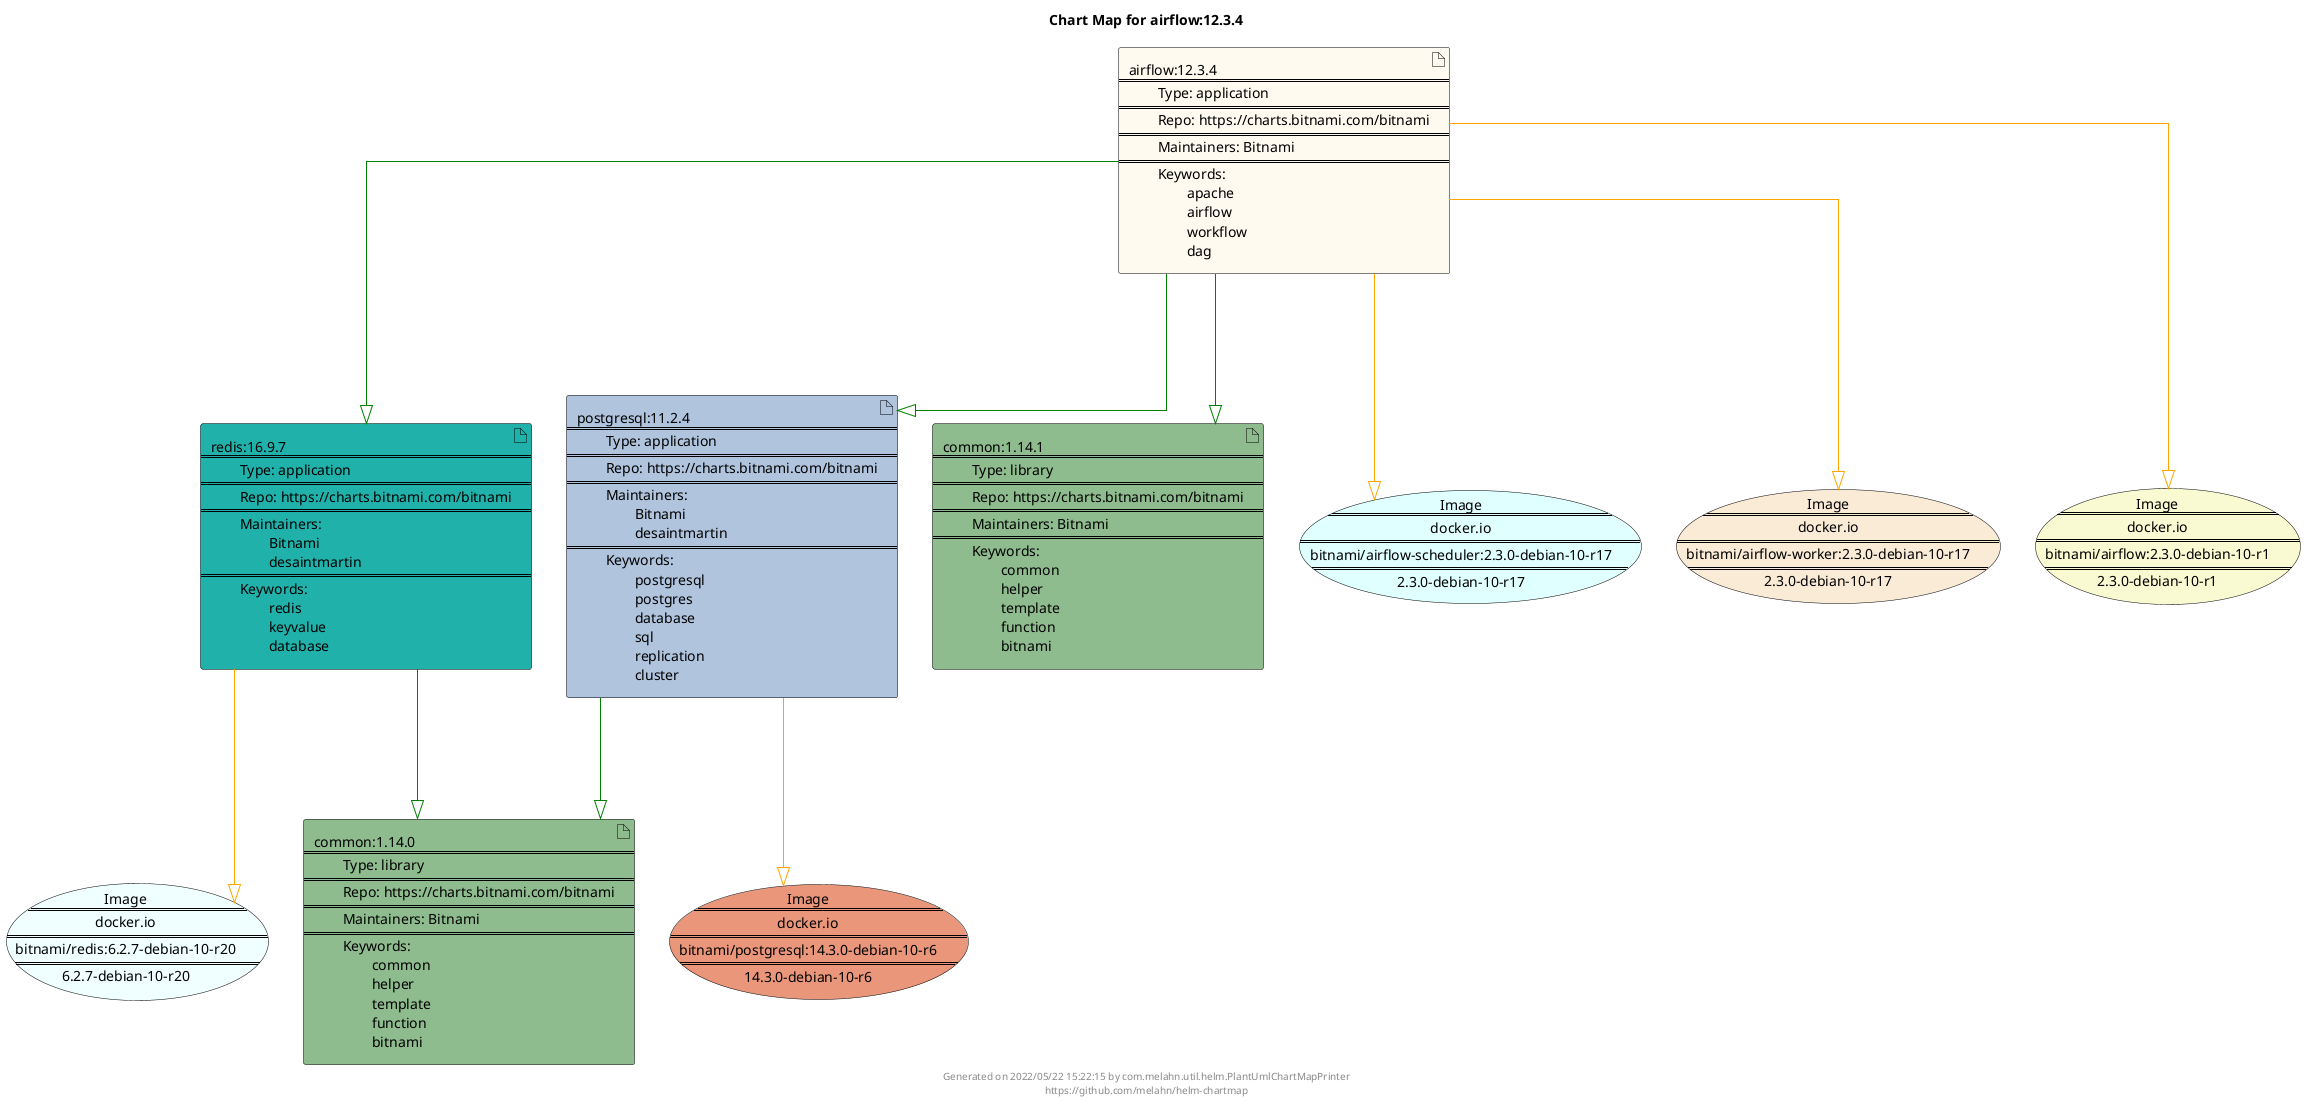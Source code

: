@startuml
skinparam linetype ortho
skinparam backgroundColor white
skinparam usecaseBorderColor black
skinparam usecaseArrowColor LightSlateGray
skinparam artifactBorderColor black
skinparam artifactArrowColor LightSlateGray

title Chart Map for airflow:12.3.4

'There are 5 referenced Helm Charts
artifact "redis:16.9.7\n====\n\tType: application\n====\n\tRepo: https://charts.bitnami.com/bitnami\n====\n\tMaintainers: \n\t\tBitnami\n\t\tdesaintmartin\n====\n\tKeywords: \n\t\tredis\n\t\tkeyvalue\n\t\tdatabase" as redis_16_9_7 #LightSeaGreen
artifact "postgresql:11.2.4\n====\n\tType: application\n====\n\tRepo: https://charts.bitnami.com/bitnami\n====\n\tMaintainers: \n\t\tBitnami\n\t\tdesaintmartin\n====\n\tKeywords: \n\t\tpostgresql\n\t\tpostgres\n\t\tdatabase\n\t\tsql\n\t\treplication\n\t\tcluster" as postgresql_11_2_4 #LightSteelBlue
artifact "common:1.14.0\n====\n\tType: library\n====\n\tRepo: https://charts.bitnami.com/bitnami\n====\n\tMaintainers: Bitnami\n====\n\tKeywords: \n\t\tcommon\n\t\thelper\n\t\ttemplate\n\t\tfunction\n\t\tbitnami" as common_1_14_0 #DarkSeaGreen
artifact "common:1.14.1\n====\n\tType: library\n====\n\tRepo: https://charts.bitnami.com/bitnami\n====\n\tMaintainers: Bitnami\n====\n\tKeywords: \n\t\tcommon\n\t\thelper\n\t\ttemplate\n\t\tfunction\n\t\tbitnami" as common_1_14_1 #DarkSeaGreen
artifact "airflow:12.3.4\n====\n\tType: application\n====\n\tRepo: https://charts.bitnami.com/bitnami\n====\n\tMaintainers: Bitnami\n====\n\tKeywords: \n\t\tapache\n\t\tairflow\n\t\tworkflow\n\t\tdag" as airflow_12_3_4 #FloralWhite

'There are 5 referenced Docker Images
usecase "Image\n====\ndocker.io\n====\nbitnami/airflow-scheduler:2.3.0-debian-10-r17\n====\n2.3.0-debian-10-r17" as docker_io_bitnami_airflow_scheduler_2_3_0_debian_10_r17 #LightCyan
usecase "Image\n====\ndocker.io\n====\nbitnami/redis:6.2.7-debian-10-r20\n====\n6.2.7-debian-10-r20" as docker_io_bitnami_redis_6_2_7_debian_10_r20 #Azure
usecase "Image\n====\ndocker.io\n====\nbitnami/airflow-worker:2.3.0-debian-10-r17\n====\n2.3.0-debian-10-r17" as docker_io_bitnami_airflow_worker_2_3_0_debian_10_r17 #AntiqueWhite
usecase "Image\n====\ndocker.io\n====\nbitnami/airflow:2.3.0-debian-10-r1\n====\n2.3.0-debian-10-r1" as docker_io_bitnami_airflow_2_3_0_debian_10_r1 #LightGoldenRodYellow
usecase "Image\n====\ndocker.io\n====\nbitnami/postgresql:14.3.0-debian-10-r6\n====\n14.3.0-debian-10-r6" as docker_io_bitnami_postgresql_14_3_0_debian_10_r6 #DarkSalmon

'Chart Dependencies
airflow_12_3_4--[#green]-|>postgresql_11_2_4
postgresql_11_2_4--[#green]-|>common_1_14_0
airflow_12_3_4--[#green]-|>redis_16_9_7
redis_16_9_7--[#green]-|>common_1_14_0
airflow_12_3_4--[#green]-|>common_1_14_1
redis_16_9_7--[#orange]-|>docker_io_bitnami_redis_6_2_7_debian_10_r20
postgresql_11_2_4--[#orange]-|>docker_io_bitnami_postgresql_14_3_0_debian_10_r6
airflow_12_3_4--[#orange]-|>docker_io_bitnami_airflow_worker_2_3_0_debian_10_r17
airflow_12_3_4--[#orange]-|>docker_io_bitnami_airflow_2_3_0_debian_10_r1
airflow_12_3_4--[#orange]-|>docker_io_bitnami_airflow_scheduler_2_3_0_debian_10_r17

center footer Generated on 2022/05/22 15:22:15 by com.melahn.util.helm.PlantUmlChartMapPrinter\nhttps://github.com/melahn/helm-chartmap
@enduml
